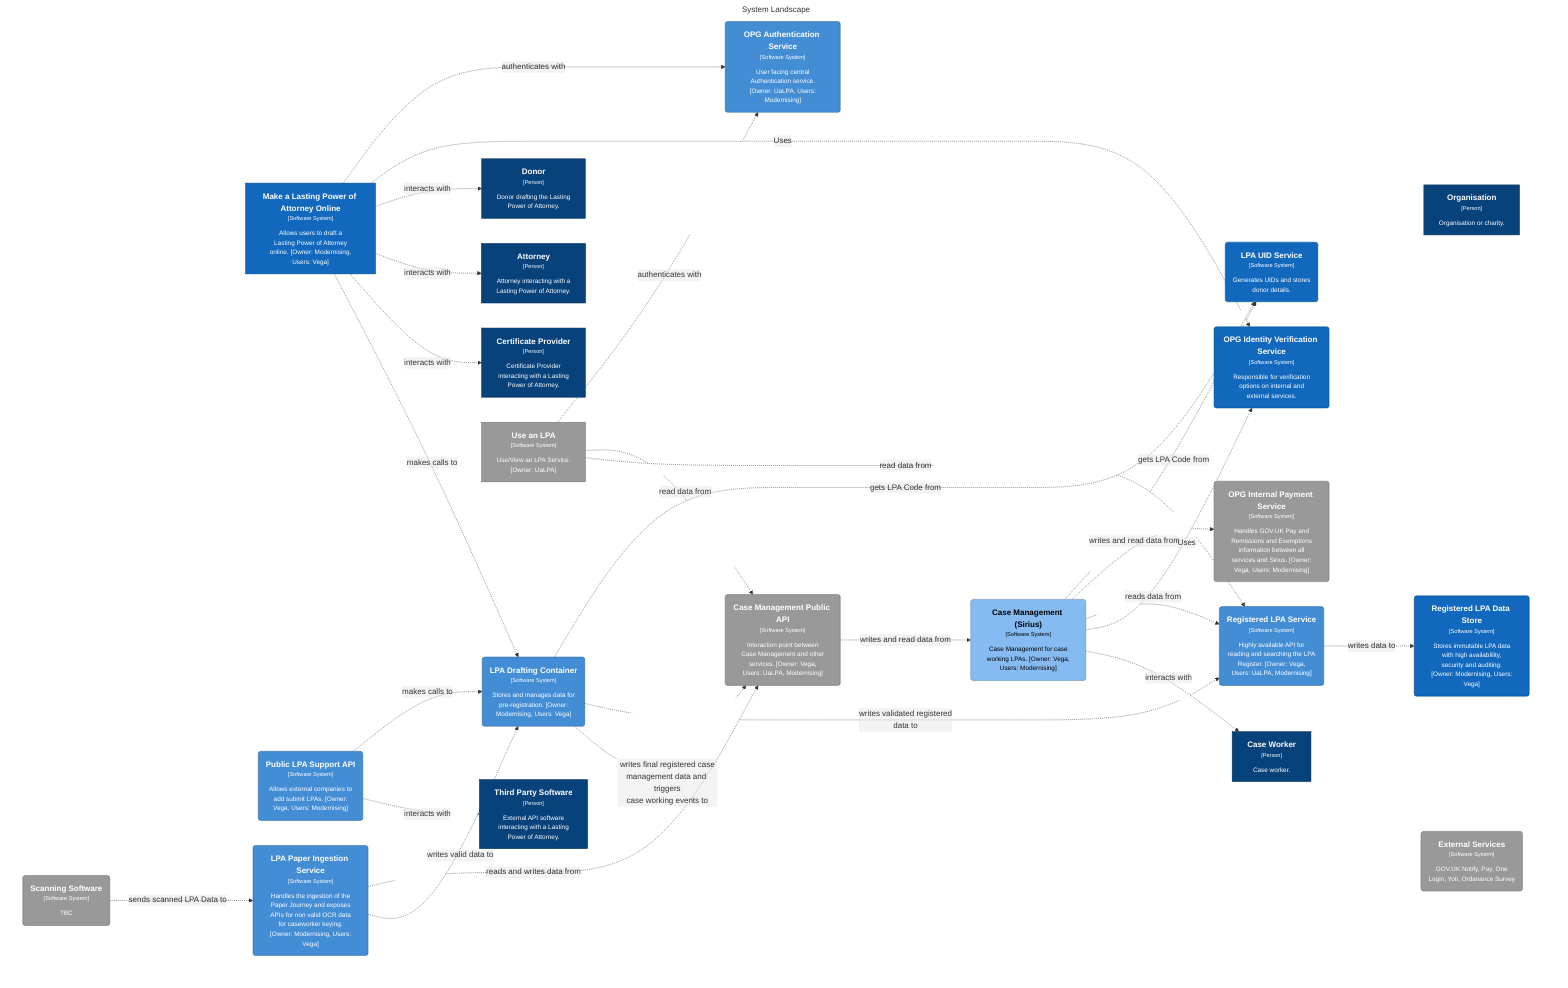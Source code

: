 graph TB
  linkStyle default fill:#ffffff

  subgraph diagram [System Landscape]
    style diagram fill:#ffffff,stroke:#ffffff

    1("<div style='font-weight: bold'>LPA UID Service</div><div style='font-size: 70%; margin-top: 0px'>[Software System]</div><div style='font-size: 80%; margin-top:10px'>Generates UIDs and stores<br />donor details.</div>")
    style 1 fill:#1168bd,stroke:#0b4884,color:#ffffff
    11["<div style='font-weight: bold'>Third Party Software</div><div style='font-size: 70%; margin-top: 0px'>[Person]</div><div style='font-size: 80%; margin-top:10px'>External API software<br />interacting with a Lasting<br />Power of Attorney.</div>"]
    style 11 fill:#08427b,stroke:#052e56,color:#ffffff
    12["<div style='font-weight: bold'>Attorney</div><div style='font-size: 70%; margin-top: 0px'>[Person]</div><div style='font-size: 80%; margin-top:10px'>Attorney interacting with a<br />Lasting Power of Attorney.</div>"]
    style 12 fill:#08427b,stroke:#052e56,color:#ffffff
    13["<div style='font-weight: bold'>Donor</div><div style='font-size: 70%; margin-top: 0px'>[Person]</div><div style='font-size: 80%; margin-top:10px'>Donor drafting the Lasting<br />Power of Attorney.</div>"]
    style 13 fill:#08427b,stroke:#052e56,color:#ffffff
    14["<div style='font-weight: bold'>Certificate Provider</div><div style='font-size: 70%; margin-top: 0px'>[Person]</div><div style='font-size: 80%; margin-top:10px'>Certificate Provider<br />interacting with a Lasting<br />Power of Attorney.</div>"]
    style 14 fill:#08427b,stroke:#052e56,color:#ffffff
    15["<div style='font-weight: bold'>Case Worker</div><div style='font-size: 70%; margin-top: 0px'>[Person]</div><div style='font-size: 80%; margin-top:10px'>Case worker.</div>"]
    style 15 fill:#08427b,stroke:#052e56,color:#ffffff
    16["<div style='font-weight: bold'>Organisation</div><div style='font-size: 70%; margin-top: 0px'>[Person]</div><div style='font-size: 80%; margin-top:10px'>Organisation or charity.</div>"]
    style 16 fill:#08427b,stroke:#052e56,color:#ffffff
    17("<div style='font-weight: bold'>OPG Identity Verification Service</div><div style='font-size: 70%; margin-top: 0px'>[Software System]</div><div style='font-size: 80%; margin-top:10px'>Responsible for verification<br />options on internal and<br />external services.</div>")
    style 17 fill:#1168bd,stroke:#0b4884,color:#ffffff
    41["<div style='font-weight: bold'>Make a Lasting Power of Attorney Online</div><div style='font-size: 70%; margin-top: 0px'>[Software System]</div><div style='font-size: 80%; margin-top:10px'>Allows users to draft a<br />Lasting Power of Attorney<br />online. [Owner: Modernising,<br />Users: Vega]</div>"]
    style 41 fill:#1168bd,stroke:#0b4884,color:#ffffff
    51("<div style='font-weight: bold'>Case Management Public API</div><div style='font-size: 70%; margin-top: 0px'>[Software System]</div><div style='font-size: 80%; margin-top:10px'>Interaction point between<br />Case Management and other<br />services. [Owner: Vega,<br />Users: UaLPA, Modernising]</div>")
    style 51 fill:#999999,stroke:#6b6b6b,color:#ffffff
    52("<div style='font-weight: bold'>Registered LPA Service</div><div style='font-size: 70%; margin-top: 0px'>[Software System]</div><div style='font-size: 80%; margin-top:10px'>Highly available API for<br />reading and searching the LPA<br />Register. [Owner: Vega,<br />Users: UaLPA, Modernising]</div>")
    style 52 fill:#438dd5,stroke:#2e6295,color:#ffffff
    57("<div style='font-weight: bold'>LPA Drafting Container</div><div style='font-size: 70%; margin-top: 0px'>[Software System]</div><div style='font-size: 80%; margin-top:10px'>Stores and manages data for<br />pre-registration. [Owner:<br />Modernising, Users: Vega]</div>")
    style 57 fill:#438dd5,stroke:#2e6295,color:#ffffff
    74("<div style='font-weight: bold'>Registered LPA Data Store</div><div style='font-size: 70%; margin-top: 0px'>[Software System]</div><div style='font-size: 80%; margin-top:10px'>Stores immutable LPA data<br />with high availablility,<br />security and auditing.<br />[Owner: Modernising, Users:<br />Vega]</div>")
    style 74 fill:#1168bd,stroke:#0b4884,color:#ffffff
    77("<div style='font-weight: bold'>Public LPA Support API</div><div style='font-size: 70%; margin-top: 0px'>[Software System]</div><div style='font-size: 80%; margin-top:10px'>Allows external companies to<br />add submit LPAs. [Owner:<br />Vega, Users: Modernising]</div>")
    style 77 fill:#438dd5,stroke:#2e6295,color:#ffffff
    81("<div style='font-weight: bold'>LPA Paper Ingestion Service</div><div style='font-size: 70%; margin-top: 0px'>[Software System]</div><div style='font-size: 80%; margin-top:10px'>Handles the ingestion of the<br />Paper Journey and exposes<br />APIs for non valid OCR data<br />for caseworker keying.<br />[Owner: Modernising, Users:<br />Vega]</div>")
    style 81 fill:#438dd5,stroke:#2e6295,color:#ffffff
    85("<div style='font-weight: bold'>OPG Internal Payment Service</div><div style='font-size: 70%; margin-top: 0px'>[Software System]</div><div style='font-size: 80%; margin-top:10px'>Handles GOV.UK Pay and<br />Remissions and Exemptions<br />information between all<br />services and Sirius. [Owner:<br />Vega, Users: Modernising]</div>")
    style 85 fill:#999999,stroke:#6b6b6b,color:#ffffff
    86("<div style='font-weight: bold'>Case Management (Sirius)</div><div style='font-size: 70%; margin-top: 0px'>[Software System]</div><div style='font-size: 80%; margin-top:10px'>Case Management for case<br />working LPAs. [Owner: Vega,<br />Users: Modernising]</div>")
    style 86 fill:#85bbf0,stroke:#5d82a8,color:#000000
    93("<div style='font-weight: bold'>OPG Authentication Service</div><div style='font-size: 70%; margin-top: 0px'>[Software System]</div><div style='font-size: 80%; margin-top:10px'>User facing central<br />Authentication service.<br />[Owner: UaLPA, Users:<br />Modernising]</div>")
    style 93 fill:#438dd5,stroke:#2e6295,color:#ffffff
    94("<div style='font-weight: bold'>External Services</div><div style='font-size: 70%; margin-top: 0px'>[Software System]</div><div style='font-size: 80%; margin-top:10px'>GOV.UK Notify, Pay, One<br />Login, Yoti, Ordanance Survey</div>")
    style 94 fill:#999999,stroke:#6b6b6b,color:#ffffff
    95("<div style='font-weight: bold'>Scanning Software</div><div style='font-size: 70%; margin-top: 0px'>[Software System]</div><div style='font-size: 80%; margin-top:10px'>TBC</div>")
    style 95 fill:#999999,stroke:#6b6b6b,color:#ffffff
    96["<div style='font-weight: bold'>Use an LPA</div><div style='font-size: 70%; margin-top: 0px'>[Software System]</div><div style='font-size: 80%; margin-top:10px'>Use/View an LPA Service.<br />[Owner: UaLPA]</div>"]
    style 96 fill:#999999,stroke:#6b6b6b,color:#ffffff

    86-. "<div>gets LPA Code from</div><div style='font-size: 70%'></div>" .->1
    41-. "<div>authenticates with</div><div style='font-size: 70%'></div>" .->93
    96-. "<div>authenticates with</div><div style='font-size: 70%'></div>" .->93
    96-. "<div>read data from</div><div style='font-size: 70%'></div>" .->51
    96-. "<div>read data from</div><div style='font-size: 70%'></div>" .->52
    52-. "<div>writes data to</div><div style='font-size: 70%'></div>" .->74
    86-. "<div>writes and read data from</div><div style='font-size: 70%'></div>" .->85
    51-. "<div>writes and read data from</div><div style='font-size: 70%'></div>" .->86
    86-. "<div>reads data from</div><div style='font-size: 70%'></div>" .->52
    41-. "<div>Uses</div><div style='font-size: 70%'></div>" .->17
    86-. "<div>Uses</div><div style='font-size: 70%'></div>" .->17
    41-. "<div>interacts with</div><div style='font-size: 70%'></div>" .->13
    41-. "<div>interacts with</div><div style='font-size: 70%'></div>" .->12
    41-. "<div>interacts with</div><div style='font-size: 70%'></div>" .->14
    57-. "<div>gets LPA Code from</div><div style='font-size: 70%'></div>" .->1
    57-. "<div>writes validated registered<br />data to</div><div style='font-size: 70%'></div>" .->52
    57-. "<div>writes final registered case<br />management data and triggers<br />case working events to</div><div style='font-size: 70%'></div>" .->51
    77-. "<div>makes calls to</div><div style='font-size: 70%'></div>" .->57
    77-. "<div>interacts with</div><div style='font-size: 70%'></div>" .->11
    81-. "<div>reads and writes data from</div><div style='font-size: 70%'></div>" .->51
    81-. "<div>writes valid data to</div><div style='font-size: 70%'></div>" .->57
    86-. "<div>interacts with</div><div style='font-size: 70%'></div>" .->15
    95-. "<div>sends scanned LPA Data to</div><div style='font-size: 70%'></div>" .->81
    41-. "<div>makes calls to</div><div style='font-size: 70%'></div>" .->57
  end